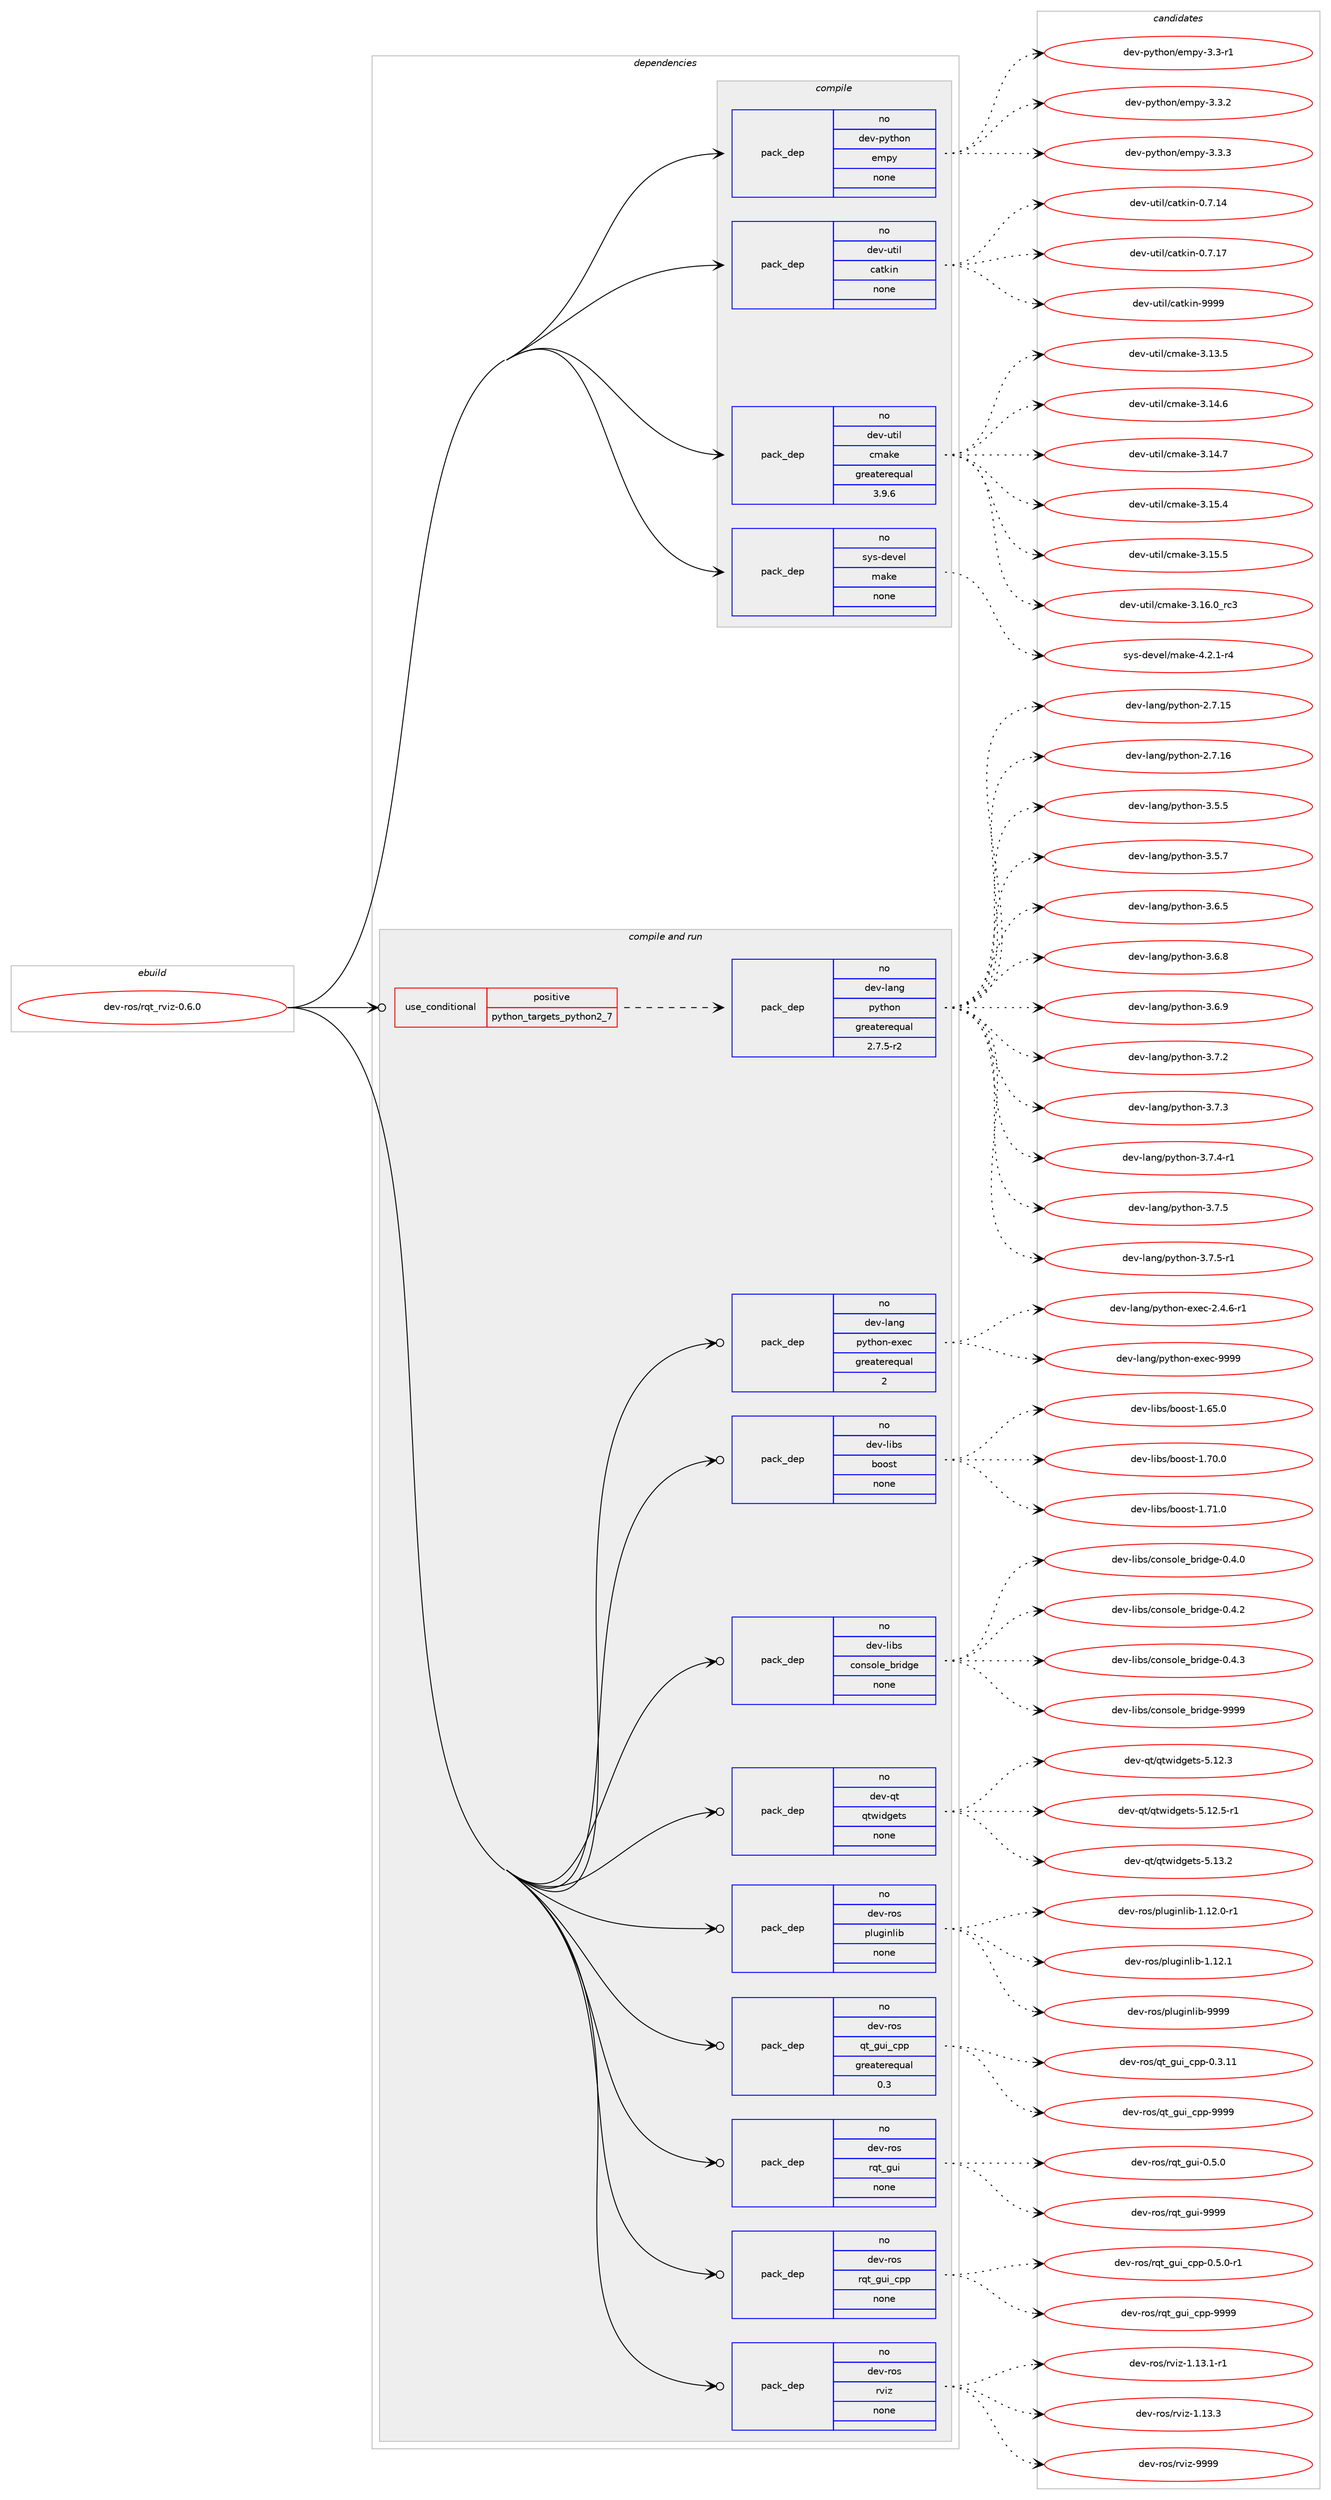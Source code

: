 digraph prolog {

# *************
# Graph options
# *************

newrank=true;
concentrate=true;
compound=true;
graph [rankdir=LR,fontname=Helvetica,fontsize=10,ranksep=1.5];#, ranksep=2.5, nodesep=0.2];
edge  [arrowhead=vee];
node  [fontname=Helvetica,fontsize=10];

# **********
# The ebuild
# **********

subgraph cluster_leftcol {
color=gray;
rank=same;
label=<<i>ebuild</i>>;
id [label="dev-ros/rqt_rviz-0.6.0", color=red, width=4, href="../dev-ros/rqt_rviz-0.6.0.svg"];
}

# ****************
# The dependencies
# ****************

subgraph cluster_midcol {
color=gray;
label=<<i>dependencies</i>>;
subgraph cluster_compile {
fillcolor="#eeeeee";
style=filled;
label=<<i>compile</i>>;
subgraph pack499019 {
dependency666249 [label=<<TABLE BORDER="0" CELLBORDER="1" CELLSPACING="0" CELLPADDING="4" WIDTH="220"><TR><TD ROWSPAN="6" CELLPADDING="30">pack_dep</TD></TR><TR><TD WIDTH="110">no</TD></TR><TR><TD>dev-python</TD></TR><TR><TD>empy</TD></TR><TR><TD>none</TD></TR><TR><TD></TD></TR></TABLE>>, shape=none, color=blue];
}
id:e -> dependency666249:w [weight=20,style="solid",arrowhead="vee"];
subgraph pack499020 {
dependency666250 [label=<<TABLE BORDER="0" CELLBORDER="1" CELLSPACING="0" CELLPADDING="4" WIDTH="220"><TR><TD ROWSPAN="6" CELLPADDING="30">pack_dep</TD></TR><TR><TD WIDTH="110">no</TD></TR><TR><TD>dev-util</TD></TR><TR><TD>catkin</TD></TR><TR><TD>none</TD></TR><TR><TD></TD></TR></TABLE>>, shape=none, color=blue];
}
id:e -> dependency666250:w [weight=20,style="solid",arrowhead="vee"];
subgraph pack499021 {
dependency666251 [label=<<TABLE BORDER="0" CELLBORDER="1" CELLSPACING="0" CELLPADDING="4" WIDTH="220"><TR><TD ROWSPAN="6" CELLPADDING="30">pack_dep</TD></TR><TR><TD WIDTH="110">no</TD></TR><TR><TD>dev-util</TD></TR><TR><TD>cmake</TD></TR><TR><TD>greaterequal</TD></TR><TR><TD>3.9.6</TD></TR></TABLE>>, shape=none, color=blue];
}
id:e -> dependency666251:w [weight=20,style="solid",arrowhead="vee"];
subgraph pack499022 {
dependency666252 [label=<<TABLE BORDER="0" CELLBORDER="1" CELLSPACING="0" CELLPADDING="4" WIDTH="220"><TR><TD ROWSPAN="6" CELLPADDING="30">pack_dep</TD></TR><TR><TD WIDTH="110">no</TD></TR><TR><TD>sys-devel</TD></TR><TR><TD>make</TD></TR><TR><TD>none</TD></TR><TR><TD></TD></TR></TABLE>>, shape=none, color=blue];
}
id:e -> dependency666252:w [weight=20,style="solid",arrowhead="vee"];
}
subgraph cluster_compileandrun {
fillcolor="#eeeeee";
style=filled;
label=<<i>compile and run</i>>;
subgraph cond155324 {
dependency666253 [label=<<TABLE BORDER="0" CELLBORDER="1" CELLSPACING="0" CELLPADDING="4"><TR><TD ROWSPAN="3" CELLPADDING="10">use_conditional</TD></TR><TR><TD>positive</TD></TR><TR><TD>python_targets_python2_7</TD></TR></TABLE>>, shape=none, color=red];
subgraph pack499023 {
dependency666254 [label=<<TABLE BORDER="0" CELLBORDER="1" CELLSPACING="0" CELLPADDING="4" WIDTH="220"><TR><TD ROWSPAN="6" CELLPADDING="30">pack_dep</TD></TR><TR><TD WIDTH="110">no</TD></TR><TR><TD>dev-lang</TD></TR><TR><TD>python</TD></TR><TR><TD>greaterequal</TD></TR><TR><TD>2.7.5-r2</TD></TR></TABLE>>, shape=none, color=blue];
}
dependency666253:e -> dependency666254:w [weight=20,style="dashed",arrowhead="vee"];
}
id:e -> dependency666253:w [weight=20,style="solid",arrowhead="odotvee"];
subgraph pack499024 {
dependency666255 [label=<<TABLE BORDER="0" CELLBORDER="1" CELLSPACING="0" CELLPADDING="4" WIDTH="220"><TR><TD ROWSPAN="6" CELLPADDING="30">pack_dep</TD></TR><TR><TD WIDTH="110">no</TD></TR><TR><TD>dev-lang</TD></TR><TR><TD>python-exec</TD></TR><TR><TD>greaterequal</TD></TR><TR><TD>2</TD></TR></TABLE>>, shape=none, color=blue];
}
id:e -> dependency666255:w [weight=20,style="solid",arrowhead="odotvee"];
subgraph pack499025 {
dependency666256 [label=<<TABLE BORDER="0" CELLBORDER="1" CELLSPACING="0" CELLPADDING="4" WIDTH="220"><TR><TD ROWSPAN="6" CELLPADDING="30">pack_dep</TD></TR><TR><TD WIDTH="110">no</TD></TR><TR><TD>dev-libs</TD></TR><TR><TD>boost</TD></TR><TR><TD>none</TD></TR><TR><TD></TD></TR></TABLE>>, shape=none, color=blue];
}
id:e -> dependency666256:w [weight=20,style="solid",arrowhead="odotvee"];
subgraph pack499026 {
dependency666257 [label=<<TABLE BORDER="0" CELLBORDER="1" CELLSPACING="0" CELLPADDING="4" WIDTH="220"><TR><TD ROWSPAN="6" CELLPADDING="30">pack_dep</TD></TR><TR><TD WIDTH="110">no</TD></TR><TR><TD>dev-libs</TD></TR><TR><TD>console_bridge</TD></TR><TR><TD>none</TD></TR><TR><TD></TD></TR></TABLE>>, shape=none, color=blue];
}
id:e -> dependency666257:w [weight=20,style="solid",arrowhead="odotvee"];
subgraph pack499027 {
dependency666258 [label=<<TABLE BORDER="0" CELLBORDER="1" CELLSPACING="0" CELLPADDING="4" WIDTH="220"><TR><TD ROWSPAN="6" CELLPADDING="30">pack_dep</TD></TR><TR><TD WIDTH="110">no</TD></TR><TR><TD>dev-qt</TD></TR><TR><TD>qtwidgets</TD></TR><TR><TD>none</TD></TR><TR><TD></TD></TR></TABLE>>, shape=none, color=blue];
}
id:e -> dependency666258:w [weight=20,style="solid",arrowhead="odotvee"];
subgraph pack499028 {
dependency666259 [label=<<TABLE BORDER="0" CELLBORDER="1" CELLSPACING="0" CELLPADDING="4" WIDTH="220"><TR><TD ROWSPAN="6" CELLPADDING="30">pack_dep</TD></TR><TR><TD WIDTH="110">no</TD></TR><TR><TD>dev-ros</TD></TR><TR><TD>pluginlib</TD></TR><TR><TD>none</TD></TR><TR><TD></TD></TR></TABLE>>, shape=none, color=blue];
}
id:e -> dependency666259:w [weight=20,style="solid",arrowhead="odotvee"];
subgraph pack499029 {
dependency666260 [label=<<TABLE BORDER="0" CELLBORDER="1" CELLSPACING="0" CELLPADDING="4" WIDTH="220"><TR><TD ROWSPAN="6" CELLPADDING="30">pack_dep</TD></TR><TR><TD WIDTH="110">no</TD></TR><TR><TD>dev-ros</TD></TR><TR><TD>qt_gui_cpp</TD></TR><TR><TD>greaterequal</TD></TR><TR><TD>0.3</TD></TR></TABLE>>, shape=none, color=blue];
}
id:e -> dependency666260:w [weight=20,style="solid",arrowhead="odotvee"];
subgraph pack499030 {
dependency666261 [label=<<TABLE BORDER="0" CELLBORDER="1" CELLSPACING="0" CELLPADDING="4" WIDTH="220"><TR><TD ROWSPAN="6" CELLPADDING="30">pack_dep</TD></TR><TR><TD WIDTH="110">no</TD></TR><TR><TD>dev-ros</TD></TR><TR><TD>rqt_gui</TD></TR><TR><TD>none</TD></TR><TR><TD></TD></TR></TABLE>>, shape=none, color=blue];
}
id:e -> dependency666261:w [weight=20,style="solid",arrowhead="odotvee"];
subgraph pack499031 {
dependency666262 [label=<<TABLE BORDER="0" CELLBORDER="1" CELLSPACING="0" CELLPADDING="4" WIDTH="220"><TR><TD ROWSPAN="6" CELLPADDING="30">pack_dep</TD></TR><TR><TD WIDTH="110">no</TD></TR><TR><TD>dev-ros</TD></TR><TR><TD>rqt_gui_cpp</TD></TR><TR><TD>none</TD></TR><TR><TD></TD></TR></TABLE>>, shape=none, color=blue];
}
id:e -> dependency666262:w [weight=20,style="solid",arrowhead="odotvee"];
subgraph pack499032 {
dependency666263 [label=<<TABLE BORDER="0" CELLBORDER="1" CELLSPACING="0" CELLPADDING="4" WIDTH="220"><TR><TD ROWSPAN="6" CELLPADDING="30">pack_dep</TD></TR><TR><TD WIDTH="110">no</TD></TR><TR><TD>dev-ros</TD></TR><TR><TD>rviz</TD></TR><TR><TD>none</TD></TR><TR><TD></TD></TR></TABLE>>, shape=none, color=blue];
}
id:e -> dependency666263:w [weight=20,style="solid",arrowhead="odotvee"];
}
subgraph cluster_run {
fillcolor="#eeeeee";
style=filled;
label=<<i>run</i>>;
}
}

# **************
# The candidates
# **************

subgraph cluster_choices {
rank=same;
color=gray;
label=<<i>candidates</i>>;

subgraph choice499019 {
color=black;
nodesep=1;
choice1001011184511212111610411111047101109112121455146514511449 [label="dev-python/empy-3.3-r1", color=red, width=4,href="../dev-python/empy-3.3-r1.svg"];
choice1001011184511212111610411111047101109112121455146514650 [label="dev-python/empy-3.3.2", color=red, width=4,href="../dev-python/empy-3.3.2.svg"];
choice1001011184511212111610411111047101109112121455146514651 [label="dev-python/empy-3.3.3", color=red, width=4,href="../dev-python/empy-3.3.3.svg"];
dependency666249:e -> choice1001011184511212111610411111047101109112121455146514511449:w [style=dotted,weight="100"];
dependency666249:e -> choice1001011184511212111610411111047101109112121455146514650:w [style=dotted,weight="100"];
dependency666249:e -> choice1001011184511212111610411111047101109112121455146514651:w [style=dotted,weight="100"];
}
subgraph choice499020 {
color=black;
nodesep=1;
choice1001011184511711610510847999711610710511045484655464952 [label="dev-util/catkin-0.7.14", color=red, width=4,href="../dev-util/catkin-0.7.14.svg"];
choice1001011184511711610510847999711610710511045484655464955 [label="dev-util/catkin-0.7.17", color=red, width=4,href="../dev-util/catkin-0.7.17.svg"];
choice100101118451171161051084799971161071051104557575757 [label="dev-util/catkin-9999", color=red, width=4,href="../dev-util/catkin-9999.svg"];
dependency666250:e -> choice1001011184511711610510847999711610710511045484655464952:w [style=dotted,weight="100"];
dependency666250:e -> choice1001011184511711610510847999711610710511045484655464955:w [style=dotted,weight="100"];
dependency666250:e -> choice100101118451171161051084799971161071051104557575757:w [style=dotted,weight="100"];
}
subgraph choice499021 {
color=black;
nodesep=1;
choice1001011184511711610510847991099710710145514649514653 [label="dev-util/cmake-3.13.5", color=red, width=4,href="../dev-util/cmake-3.13.5.svg"];
choice1001011184511711610510847991099710710145514649524654 [label="dev-util/cmake-3.14.6", color=red, width=4,href="../dev-util/cmake-3.14.6.svg"];
choice1001011184511711610510847991099710710145514649524655 [label="dev-util/cmake-3.14.7", color=red, width=4,href="../dev-util/cmake-3.14.7.svg"];
choice1001011184511711610510847991099710710145514649534652 [label="dev-util/cmake-3.15.4", color=red, width=4,href="../dev-util/cmake-3.15.4.svg"];
choice1001011184511711610510847991099710710145514649534653 [label="dev-util/cmake-3.15.5", color=red, width=4,href="../dev-util/cmake-3.15.5.svg"];
choice1001011184511711610510847991099710710145514649544648951149951 [label="dev-util/cmake-3.16.0_rc3", color=red, width=4,href="../dev-util/cmake-3.16.0_rc3.svg"];
dependency666251:e -> choice1001011184511711610510847991099710710145514649514653:w [style=dotted,weight="100"];
dependency666251:e -> choice1001011184511711610510847991099710710145514649524654:w [style=dotted,weight="100"];
dependency666251:e -> choice1001011184511711610510847991099710710145514649524655:w [style=dotted,weight="100"];
dependency666251:e -> choice1001011184511711610510847991099710710145514649534652:w [style=dotted,weight="100"];
dependency666251:e -> choice1001011184511711610510847991099710710145514649534653:w [style=dotted,weight="100"];
dependency666251:e -> choice1001011184511711610510847991099710710145514649544648951149951:w [style=dotted,weight="100"];
}
subgraph choice499022 {
color=black;
nodesep=1;
choice1151211154510010111810110847109971071014552465046494511452 [label="sys-devel/make-4.2.1-r4", color=red, width=4,href="../sys-devel/make-4.2.1-r4.svg"];
dependency666252:e -> choice1151211154510010111810110847109971071014552465046494511452:w [style=dotted,weight="100"];
}
subgraph choice499023 {
color=black;
nodesep=1;
choice10010111845108971101034711212111610411111045504655464953 [label="dev-lang/python-2.7.15", color=red, width=4,href="../dev-lang/python-2.7.15.svg"];
choice10010111845108971101034711212111610411111045504655464954 [label="dev-lang/python-2.7.16", color=red, width=4,href="../dev-lang/python-2.7.16.svg"];
choice100101118451089711010347112121116104111110455146534653 [label="dev-lang/python-3.5.5", color=red, width=4,href="../dev-lang/python-3.5.5.svg"];
choice100101118451089711010347112121116104111110455146534655 [label="dev-lang/python-3.5.7", color=red, width=4,href="../dev-lang/python-3.5.7.svg"];
choice100101118451089711010347112121116104111110455146544653 [label="dev-lang/python-3.6.5", color=red, width=4,href="../dev-lang/python-3.6.5.svg"];
choice100101118451089711010347112121116104111110455146544656 [label="dev-lang/python-3.6.8", color=red, width=4,href="../dev-lang/python-3.6.8.svg"];
choice100101118451089711010347112121116104111110455146544657 [label="dev-lang/python-3.6.9", color=red, width=4,href="../dev-lang/python-3.6.9.svg"];
choice100101118451089711010347112121116104111110455146554650 [label="dev-lang/python-3.7.2", color=red, width=4,href="../dev-lang/python-3.7.2.svg"];
choice100101118451089711010347112121116104111110455146554651 [label="dev-lang/python-3.7.3", color=red, width=4,href="../dev-lang/python-3.7.3.svg"];
choice1001011184510897110103471121211161041111104551465546524511449 [label="dev-lang/python-3.7.4-r1", color=red, width=4,href="../dev-lang/python-3.7.4-r1.svg"];
choice100101118451089711010347112121116104111110455146554653 [label="dev-lang/python-3.7.5", color=red, width=4,href="../dev-lang/python-3.7.5.svg"];
choice1001011184510897110103471121211161041111104551465546534511449 [label="dev-lang/python-3.7.5-r1", color=red, width=4,href="../dev-lang/python-3.7.5-r1.svg"];
dependency666254:e -> choice10010111845108971101034711212111610411111045504655464953:w [style=dotted,weight="100"];
dependency666254:e -> choice10010111845108971101034711212111610411111045504655464954:w [style=dotted,weight="100"];
dependency666254:e -> choice100101118451089711010347112121116104111110455146534653:w [style=dotted,weight="100"];
dependency666254:e -> choice100101118451089711010347112121116104111110455146534655:w [style=dotted,weight="100"];
dependency666254:e -> choice100101118451089711010347112121116104111110455146544653:w [style=dotted,weight="100"];
dependency666254:e -> choice100101118451089711010347112121116104111110455146544656:w [style=dotted,weight="100"];
dependency666254:e -> choice100101118451089711010347112121116104111110455146544657:w [style=dotted,weight="100"];
dependency666254:e -> choice100101118451089711010347112121116104111110455146554650:w [style=dotted,weight="100"];
dependency666254:e -> choice100101118451089711010347112121116104111110455146554651:w [style=dotted,weight="100"];
dependency666254:e -> choice1001011184510897110103471121211161041111104551465546524511449:w [style=dotted,weight="100"];
dependency666254:e -> choice100101118451089711010347112121116104111110455146554653:w [style=dotted,weight="100"];
dependency666254:e -> choice1001011184510897110103471121211161041111104551465546534511449:w [style=dotted,weight="100"];
}
subgraph choice499024 {
color=black;
nodesep=1;
choice10010111845108971101034711212111610411111045101120101994550465246544511449 [label="dev-lang/python-exec-2.4.6-r1", color=red, width=4,href="../dev-lang/python-exec-2.4.6-r1.svg"];
choice10010111845108971101034711212111610411111045101120101994557575757 [label="dev-lang/python-exec-9999", color=red, width=4,href="../dev-lang/python-exec-9999.svg"];
dependency666255:e -> choice10010111845108971101034711212111610411111045101120101994550465246544511449:w [style=dotted,weight="100"];
dependency666255:e -> choice10010111845108971101034711212111610411111045101120101994557575757:w [style=dotted,weight="100"];
}
subgraph choice499025 {
color=black;
nodesep=1;
choice1001011184510810598115479811111111511645494654534648 [label="dev-libs/boost-1.65.0", color=red, width=4,href="../dev-libs/boost-1.65.0.svg"];
choice1001011184510810598115479811111111511645494655484648 [label="dev-libs/boost-1.70.0", color=red, width=4,href="../dev-libs/boost-1.70.0.svg"];
choice1001011184510810598115479811111111511645494655494648 [label="dev-libs/boost-1.71.0", color=red, width=4,href="../dev-libs/boost-1.71.0.svg"];
dependency666256:e -> choice1001011184510810598115479811111111511645494654534648:w [style=dotted,weight="100"];
dependency666256:e -> choice1001011184510810598115479811111111511645494655484648:w [style=dotted,weight="100"];
dependency666256:e -> choice1001011184510810598115479811111111511645494655494648:w [style=dotted,weight="100"];
}
subgraph choice499026 {
color=black;
nodesep=1;
choice100101118451081059811547991111101151111081019598114105100103101454846524648 [label="dev-libs/console_bridge-0.4.0", color=red, width=4,href="../dev-libs/console_bridge-0.4.0.svg"];
choice100101118451081059811547991111101151111081019598114105100103101454846524650 [label="dev-libs/console_bridge-0.4.2", color=red, width=4,href="../dev-libs/console_bridge-0.4.2.svg"];
choice100101118451081059811547991111101151111081019598114105100103101454846524651 [label="dev-libs/console_bridge-0.4.3", color=red, width=4,href="../dev-libs/console_bridge-0.4.3.svg"];
choice1001011184510810598115479911111011511110810195981141051001031014557575757 [label="dev-libs/console_bridge-9999", color=red, width=4,href="../dev-libs/console_bridge-9999.svg"];
dependency666257:e -> choice100101118451081059811547991111101151111081019598114105100103101454846524648:w [style=dotted,weight="100"];
dependency666257:e -> choice100101118451081059811547991111101151111081019598114105100103101454846524650:w [style=dotted,weight="100"];
dependency666257:e -> choice100101118451081059811547991111101151111081019598114105100103101454846524651:w [style=dotted,weight="100"];
dependency666257:e -> choice1001011184510810598115479911111011511110810195981141051001031014557575757:w [style=dotted,weight="100"];
}
subgraph choice499027 {
color=black;
nodesep=1;
choice100101118451131164711311611910510010310111611545534649504651 [label="dev-qt/qtwidgets-5.12.3", color=red, width=4,href="../dev-qt/qtwidgets-5.12.3.svg"];
choice1001011184511311647113116119105100103101116115455346495046534511449 [label="dev-qt/qtwidgets-5.12.5-r1", color=red, width=4,href="../dev-qt/qtwidgets-5.12.5-r1.svg"];
choice100101118451131164711311611910510010310111611545534649514650 [label="dev-qt/qtwidgets-5.13.2", color=red, width=4,href="../dev-qt/qtwidgets-5.13.2.svg"];
dependency666258:e -> choice100101118451131164711311611910510010310111611545534649504651:w [style=dotted,weight="100"];
dependency666258:e -> choice1001011184511311647113116119105100103101116115455346495046534511449:w [style=dotted,weight="100"];
dependency666258:e -> choice100101118451131164711311611910510010310111611545534649514650:w [style=dotted,weight="100"];
}
subgraph choice499028 {
color=black;
nodesep=1;
choice100101118451141111154711210811710310511010810598454946495046484511449 [label="dev-ros/pluginlib-1.12.0-r1", color=red, width=4,href="../dev-ros/pluginlib-1.12.0-r1.svg"];
choice10010111845114111115471121081171031051101081059845494649504649 [label="dev-ros/pluginlib-1.12.1", color=red, width=4,href="../dev-ros/pluginlib-1.12.1.svg"];
choice1001011184511411111547112108117103105110108105984557575757 [label="dev-ros/pluginlib-9999", color=red, width=4,href="../dev-ros/pluginlib-9999.svg"];
dependency666259:e -> choice100101118451141111154711210811710310511010810598454946495046484511449:w [style=dotted,weight="100"];
dependency666259:e -> choice10010111845114111115471121081171031051101081059845494649504649:w [style=dotted,weight="100"];
dependency666259:e -> choice1001011184511411111547112108117103105110108105984557575757:w [style=dotted,weight="100"];
}
subgraph choice499029 {
color=black;
nodesep=1;
choice100101118451141111154711311695103117105959911211245484651464949 [label="dev-ros/qt_gui_cpp-0.3.11", color=red, width=4,href="../dev-ros/qt_gui_cpp-0.3.11.svg"];
choice10010111845114111115471131169510311710595991121124557575757 [label="dev-ros/qt_gui_cpp-9999", color=red, width=4,href="../dev-ros/qt_gui_cpp-9999.svg"];
dependency666260:e -> choice100101118451141111154711311695103117105959911211245484651464949:w [style=dotted,weight="100"];
dependency666260:e -> choice10010111845114111115471131169510311710595991121124557575757:w [style=dotted,weight="100"];
}
subgraph choice499030 {
color=black;
nodesep=1;
choice100101118451141111154711411311695103117105454846534648 [label="dev-ros/rqt_gui-0.5.0", color=red, width=4,href="../dev-ros/rqt_gui-0.5.0.svg"];
choice1001011184511411111547114113116951031171054557575757 [label="dev-ros/rqt_gui-9999", color=red, width=4,href="../dev-ros/rqt_gui-9999.svg"];
dependency666261:e -> choice100101118451141111154711411311695103117105454846534648:w [style=dotted,weight="100"];
dependency666261:e -> choice1001011184511411111547114113116951031171054557575757:w [style=dotted,weight="100"];
}
subgraph choice499031 {
color=black;
nodesep=1;
choice10010111845114111115471141131169510311710595991121124548465346484511449 [label="dev-ros/rqt_gui_cpp-0.5.0-r1", color=red, width=4,href="../dev-ros/rqt_gui_cpp-0.5.0-r1.svg"];
choice10010111845114111115471141131169510311710595991121124557575757 [label="dev-ros/rqt_gui_cpp-9999", color=red, width=4,href="../dev-ros/rqt_gui_cpp-9999.svg"];
dependency666262:e -> choice10010111845114111115471141131169510311710595991121124548465346484511449:w [style=dotted,weight="100"];
dependency666262:e -> choice10010111845114111115471141131169510311710595991121124557575757:w [style=dotted,weight="100"];
}
subgraph choice499032 {
color=black;
nodesep=1;
choice1001011184511411111547114118105122454946495146494511449 [label="dev-ros/rviz-1.13.1-r1", color=red, width=4,href="../dev-ros/rviz-1.13.1-r1.svg"];
choice100101118451141111154711411810512245494649514651 [label="dev-ros/rviz-1.13.3", color=red, width=4,href="../dev-ros/rviz-1.13.3.svg"];
choice10010111845114111115471141181051224557575757 [label="dev-ros/rviz-9999", color=red, width=4,href="../dev-ros/rviz-9999.svg"];
dependency666263:e -> choice1001011184511411111547114118105122454946495146494511449:w [style=dotted,weight="100"];
dependency666263:e -> choice100101118451141111154711411810512245494649514651:w [style=dotted,weight="100"];
dependency666263:e -> choice10010111845114111115471141181051224557575757:w [style=dotted,weight="100"];
}
}

}
